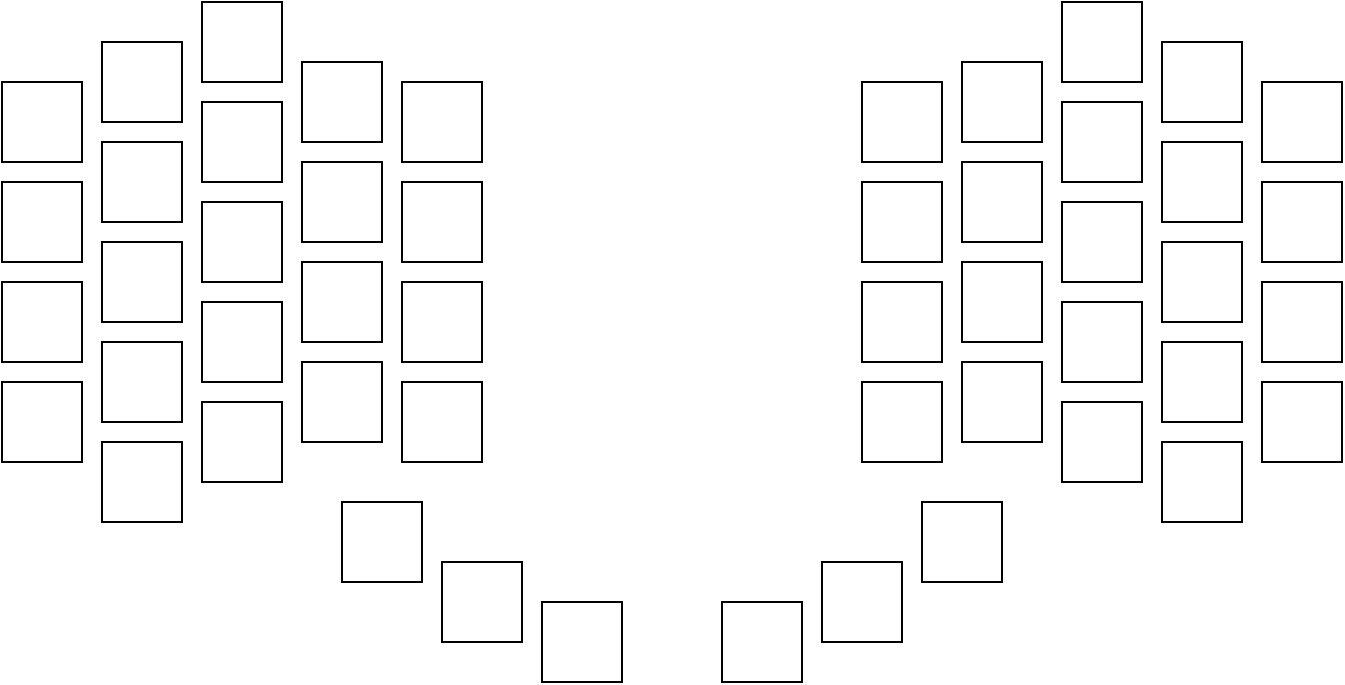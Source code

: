 <mxfile version="24.6.4" type="device">
  <diagram name="Page-1" id="YimXa1FSQ-Ff7Xxbw_x4">
    <mxGraphModel dx="954" dy="674" grid="1" gridSize="10" guides="1" tooltips="1" connect="1" arrows="1" fold="1" page="1" pageScale="1" pageWidth="1100" pageHeight="850" math="0" shadow="0">
      <root>
        <mxCell id="0" />
        <mxCell id="1" parent="0" />
        <mxCell id="Tnm88RIQW7SJwEOPlLvu-1" value="" style="whiteSpace=wrap;html=1;aspect=fixed;" vertex="1" parent="1">
          <mxGeometry x="350" y="90" width="40" height="40" as="geometry" />
        </mxCell>
        <mxCell id="Tnm88RIQW7SJwEOPlLvu-2" value="" style="whiteSpace=wrap;html=1;aspect=fixed;" vertex="1" parent="1">
          <mxGeometry x="350" y="140" width="40" height="40" as="geometry" />
        </mxCell>
        <mxCell id="Tnm88RIQW7SJwEOPlLvu-3" value="" style="whiteSpace=wrap;html=1;aspect=fixed;" vertex="1" parent="1">
          <mxGeometry x="350" y="190" width="40" height="40" as="geometry" />
        </mxCell>
        <mxCell id="Tnm88RIQW7SJwEOPlLvu-4" value="" style="whiteSpace=wrap;html=1;aspect=fixed;" vertex="1" parent="1">
          <mxGeometry x="350" y="240" width="40" height="40" as="geometry" />
        </mxCell>
        <mxCell id="Tnm88RIQW7SJwEOPlLvu-5" value="" style="whiteSpace=wrap;html=1;aspect=fixed;" vertex="1" parent="1">
          <mxGeometry x="400" y="70" width="40" height="40" as="geometry" />
        </mxCell>
        <mxCell id="Tnm88RIQW7SJwEOPlLvu-6" value="" style="whiteSpace=wrap;html=1;aspect=fixed;" vertex="1" parent="1">
          <mxGeometry x="400" y="120" width="40" height="40" as="geometry" />
        </mxCell>
        <mxCell id="Tnm88RIQW7SJwEOPlLvu-7" value="" style="whiteSpace=wrap;html=1;aspect=fixed;" vertex="1" parent="1">
          <mxGeometry x="400" y="170" width="40" height="40" as="geometry" />
        </mxCell>
        <mxCell id="Tnm88RIQW7SJwEOPlLvu-8" value="" style="whiteSpace=wrap;html=1;aspect=fixed;" vertex="1" parent="1">
          <mxGeometry x="400" y="220" width="40" height="40" as="geometry" />
        </mxCell>
        <mxCell id="Tnm88RIQW7SJwEOPlLvu-9" value="" style="whiteSpace=wrap;html=1;aspect=fixed;" vertex="1" parent="1">
          <mxGeometry x="400" y="270" width="40" height="40" as="geometry" />
        </mxCell>
        <mxCell id="Tnm88RIQW7SJwEOPlLvu-10" value="" style="whiteSpace=wrap;html=1;aspect=fixed;" vertex="1" parent="1">
          <mxGeometry x="450" y="50" width="40" height="40" as="geometry" />
        </mxCell>
        <mxCell id="Tnm88RIQW7SJwEOPlLvu-11" value="" style="whiteSpace=wrap;html=1;aspect=fixed;" vertex="1" parent="1">
          <mxGeometry x="450" y="100" width="40" height="40" as="geometry" />
        </mxCell>
        <mxCell id="Tnm88RIQW7SJwEOPlLvu-12" value="" style="whiteSpace=wrap;html=1;aspect=fixed;" vertex="1" parent="1">
          <mxGeometry x="450" y="150" width="40" height="40" as="geometry" />
        </mxCell>
        <mxCell id="Tnm88RIQW7SJwEOPlLvu-13" value="" style="whiteSpace=wrap;html=1;aspect=fixed;" vertex="1" parent="1">
          <mxGeometry x="450" y="200" width="40" height="40" as="geometry" />
        </mxCell>
        <mxCell id="Tnm88RIQW7SJwEOPlLvu-14" value="" style="whiteSpace=wrap;html=1;aspect=fixed;" vertex="1" parent="1">
          <mxGeometry x="450" y="250" width="40" height="40" as="geometry" />
        </mxCell>
        <mxCell id="Tnm88RIQW7SJwEOPlLvu-16" value="" style="whiteSpace=wrap;html=1;aspect=fixed;" vertex="1" parent="1">
          <mxGeometry x="500" y="80" width="40" height="40" as="geometry" />
        </mxCell>
        <mxCell id="Tnm88RIQW7SJwEOPlLvu-17" value="" style="whiteSpace=wrap;html=1;aspect=fixed;" vertex="1" parent="1">
          <mxGeometry x="500" y="130" width="40" height="40" as="geometry" />
        </mxCell>
        <mxCell id="Tnm88RIQW7SJwEOPlLvu-18" value="" style="whiteSpace=wrap;html=1;aspect=fixed;" vertex="1" parent="1">
          <mxGeometry x="500" y="180" width="40" height="40" as="geometry" />
        </mxCell>
        <mxCell id="Tnm88RIQW7SJwEOPlLvu-19" value="" style="whiteSpace=wrap;html=1;aspect=fixed;" vertex="1" parent="1">
          <mxGeometry x="500" y="230" width="40" height="40" as="geometry" />
        </mxCell>
        <mxCell id="Tnm88RIQW7SJwEOPlLvu-25" value="" style="whiteSpace=wrap;html=1;aspect=fixed;" vertex="1" parent="1">
          <mxGeometry x="550" y="90" width="40" height="40" as="geometry" />
        </mxCell>
        <mxCell id="Tnm88RIQW7SJwEOPlLvu-26" value="" style="whiteSpace=wrap;html=1;aspect=fixed;" vertex="1" parent="1">
          <mxGeometry x="550" y="140" width="40" height="40" as="geometry" />
        </mxCell>
        <mxCell id="Tnm88RIQW7SJwEOPlLvu-27" value="" style="whiteSpace=wrap;html=1;aspect=fixed;" vertex="1" parent="1">
          <mxGeometry x="550" y="190" width="40" height="40" as="geometry" />
        </mxCell>
        <mxCell id="Tnm88RIQW7SJwEOPlLvu-28" value="" style="whiteSpace=wrap;html=1;aspect=fixed;" vertex="1" parent="1">
          <mxGeometry x="550" y="240" width="40" height="40" as="geometry" />
        </mxCell>
        <mxCell id="Tnm88RIQW7SJwEOPlLvu-29" value="" style="whiteSpace=wrap;html=1;aspect=fixed;" vertex="1" parent="1">
          <mxGeometry x="980" y="90" width="40" height="40" as="geometry" />
        </mxCell>
        <mxCell id="Tnm88RIQW7SJwEOPlLvu-30" value="" style="whiteSpace=wrap;html=1;aspect=fixed;" vertex="1" parent="1">
          <mxGeometry x="980" y="140" width="40" height="40" as="geometry" />
        </mxCell>
        <mxCell id="Tnm88RIQW7SJwEOPlLvu-31" value="" style="whiteSpace=wrap;html=1;aspect=fixed;" vertex="1" parent="1">
          <mxGeometry x="980" y="190" width="40" height="40" as="geometry" />
        </mxCell>
        <mxCell id="Tnm88RIQW7SJwEOPlLvu-32" value="" style="whiteSpace=wrap;html=1;aspect=fixed;" vertex="1" parent="1">
          <mxGeometry x="980" y="240" width="40" height="40" as="geometry" />
        </mxCell>
        <mxCell id="Tnm88RIQW7SJwEOPlLvu-33" value="" style="whiteSpace=wrap;html=1;aspect=fixed;" vertex="1" parent="1">
          <mxGeometry x="930" y="70" width="40" height="40" as="geometry" />
        </mxCell>
        <mxCell id="Tnm88RIQW7SJwEOPlLvu-34" value="" style="whiteSpace=wrap;html=1;aspect=fixed;" vertex="1" parent="1">
          <mxGeometry x="930" y="120" width="40" height="40" as="geometry" />
        </mxCell>
        <mxCell id="Tnm88RIQW7SJwEOPlLvu-35" value="" style="whiteSpace=wrap;html=1;aspect=fixed;" vertex="1" parent="1">
          <mxGeometry x="930" y="170" width="40" height="40" as="geometry" />
        </mxCell>
        <mxCell id="Tnm88RIQW7SJwEOPlLvu-36" value="" style="whiteSpace=wrap;html=1;aspect=fixed;" vertex="1" parent="1">
          <mxGeometry x="930" y="220" width="40" height="40" as="geometry" />
        </mxCell>
        <mxCell id="Tnm88RIQW7SJwEOPlLvu-37" value="" style="whiteSpace=wrap;html=1;aspect=fixed;" vertex="1" parent="1">
          <mxGeometry x="930" y="270" width="40" height="40" as="geometry" />
        </mxCell>
        <mxCell id="Tnm88RIQW7SJwEOPlLvu-38" value="" style="whiteSpace=wrap;html=1;aspect=fixed;" vertex="1" parent="1">
          <mxGeometry x="880" y="50" width="40" height="40" as="geometry" />
        </mxCell>
        <mxCell id="Tnm88RIQW7SJwEOPlLvu-39" value="" style="whiteSpace=wrap;html=1;aspect=fixed;" vertex="1" parent="1">
          <mxGeometry x="880" y="100" width="40" height="40" as="geometry" />
        </mxCell>
        <mxCell id="Tnm88RIQW7SJwEOPlLvu-40" value="" style="whiteSpace=wrap;html=1;aspect=fixed;" vertex="1" parent="1">
          <mxGeometry x="880" y="150" width="40" height="40" as="geometry" />
        </mxCell>
        <mxCell id="Tnm88RIQW7SJwEOPlLvu-41" value="" style="whiteSpace=wrap;html=1;aspect=fixed;" vertex="1" parent="1">
          <mxGeometry x="880" y="200" width="40" height="40" as="geometry" />
        </mxCell>
        <mxCell id="Tnm88RIQW7SJwEOPlLvu-42" value="" style="whiteSpace=wrap;html=1;aspect=fixed;" vertex="1" parent="1">
          <mxGeometry x="880" y="250" width="40" height="40" as="geometry" />
        </mxCell>
        <mxCell id="Tnm88RIQW7SJwEOPlLvu-43" value="" style="whiteSpace=wrap;html=1;aspect=fixed;" vertex="1" parent="1">
          <mxGeometry x="780" y="90" width="40" height="40" as="geometry" />
        </mxCell>
        <mxCell id="Tnm88RIQW7SJwEOPlLvu-44" value="" style="whiteSpace=wrap;html=1;aspect=fixed;" vertex="1" parent="1">
          <mxGeometry x="780" y="140" width="40" height="40" as="geometry" />
        </mxCell>
        <mxCell id="Tnm88RIQW7SJwEOPlLvu-45" value="" style="whiteSpace=wrap;html=1;aspect=fixed;" vertex="1" parent="1">
          <mxGeometry x="780" y="190" width="40" height="40" as="geometry" />
        </mxCell>
        <mxCell id="Tnm88RIQW7SJwEOPlLvu-46" value="" style="whiteSpace=wrap;html=1;aspect=fixed;" vertex="1" parent="1">
          <mxGeometry x="780" y="240" width="40" height="40" as="geometry" />
        </mxCell>
        <mxCell id="Tnm88RIQW7SJwEOPlLvu-47" value="" style="whiteSpace=wrap;html=1;aspect=fixed;" vertex="1" parent="1">
          <mxGeometry x="830" y="80" width="40" height="40" as="geometry" />
        </mxCell>
        <mxCell id="Tnm88RIQW7SJwEOPlLvu-48" value="" style="whiteSpace=wrap;html=1;aspect=fixed;" vertex="1" parent="1">
          <mxGeometry x="830" y="130" width="40" height="40" as="geometry" />
        </mxCell>
        <mxCell id="Tnm88RIQW7SJwEOPlLvu-49" value="" style="whiteSpace=wrap;html=1;aspect=fixed;" vertex="1" parent="1">
          <mxGeometry x="830" y="180" width="40" height="40" as="geometry" />
        </mxCell>
        <mxCell id="Tnm88RIQW7SJwEOPlLvu-50" value="" style="whiteSpace=wrap;html=1;aspect=fixed;" vertex="1" parent="1">
          <mxGeometry x="830" y="230" width="40" height="40" as="geometry" />
        </mxCell>
        <mxCell id="Tnm88RIQW7SJwEOPlLvu-51" value="" style="whiteSpace=wrap;html=1;aspect=fixed;" vertex="1" parent="1">
          <mxGeometry x="520" y="300" width="40" height="40" as="geometry" />
        </mxCell>
        <mxCell id="Tnm88RIQW7SJwEOPlLvu-52" value="" style="whiteSpace=wrap;html=1;aspect=fixed;" vertex="1" parent="1">
          <mxGeometry x="570" y="330" width="40" height="40" as="geometry" />
        </mxCell>
        <mxCell id="Tnm88RIQW7SJwEOPlLvu-53" value="" style="whiteSpace=wrap;html=1;aspect=fixed;" vertex="1" parent="1">
          <mxGeometry x="620" y="350" width="40" height="40" as="geometry" />
        </mxCell>
        <mxCell id="Tnm88RIQW7SJwEOPlLvu-54" value="" style="whiteSpace=wrap;html=1;aspect=fixed;" vertex="1" parent="1">
          <mxGeometry x="710" y="350" width="40" height="40" as="geometry" />
        </mxCell>
        <mxCell id="Tnm88RIQW7SJwEOPlLvu-55" value="" style="whiteSpace=wrap;html=1;aspect=fixed;" vertex="1" parent="1">
          <mxGeometry x="760" y="330" width="40" height="40" as="geometry" />
        </mxCell>
        <mxCell id="Tnm88RIQW7SJwEOPlLvu-56" value="" style="whiteSpace=wrap;html=1;aspect=fixed;" vertex="1" parent="1">
          <mxGeometry x="810" y="300" width="40" height="40" as="geometry" />
        </mxCell>
      </root>
    </mxGraphModel>
  </diagram>
</mxfile>
